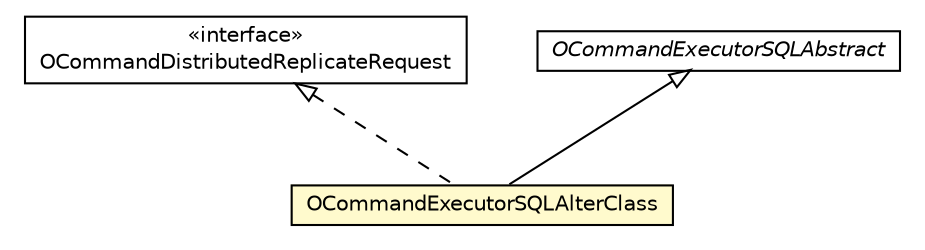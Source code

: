 #!/usr/local/bin/dot
#
# Class diagram 
# Generated by UMLGraph version R5_6-24-gf6e263 (http://www.umlgraph.org/)
#

digraph G {
	edge [fontname="Helvetica",fontsize=10,labelfontname="Helvetica",labelfontsize=10];
	node [fontname="Helvetica",fontsize=10,shape=plaintext];
	nodesep=0.25;
	ranksep=0.5;
	// com.orientechnologies.orient.core.command.OCommandDistributedReplicateRequest
	c994243 [label=<<table title="com.orientechnologies.orient.core.command.OCommandDistributedReplicateRequest" border="0" cellborder="1" cellspacing="0" cellpadding="2" port="p" href="../command/OCommandDistributedReplicateRequest.html">
		<tr><td><table border="0" cellspacing="0" cellpadding="1">
<tr><td align="center" balign="center"> &#171;interface&#187; </td></tr>
<tr><td align="center" balign="center"> OCommandDistributedReplicateRequest </td></tr>
		</table></td></tr>
		</table>>, URL="../command/OCommandDistributedReplicateRequest.html", fontname="Helvetica", fontcolor="black", fontsize=10.0];
	// com.orientechnologies.orient.core.sql.OCommandExecutorSQLAbstract
	c994337 [label=<<table title="com.orientechnologies.orient.core.sql.OCommandExecutorSQLAbstract" border="0" cellborder="1" cellspacing="0" cellpadding="2" port="p" href="./OCommandExecutorSQLAbstract.html">
		<tr><td><table border="0" cellspacing="0" cellpadding="1">
<tr><td align="center" balign="center"><font face="Helvetica-Oblique"> OCommandExecutorSQLAbstract </font></td></tr>
		</table></td></tr>
		</table>>, URL="./OCommandExecutorSQLAbstract.html", fontname="Helvetica", fontcolor="black", fontsize=10.0];
	// com.orientechnologies.orient.core.sql.OCommandExecutorSQLAlterClass
	c994345 [label=<<table title="com.orientechnologies.orient.core.sql.OCommandExecutorSQLAlterClass" border="0" cellborder="1" cellspacing="0" cellpadding="2" port="p" bgcolor="lemonChiffon" href="./OCommandExecutorSQLAlterClass.html">
		<tr><td><table border="0" cellspacing="0" cellpadding="1">
<tr><td align="center" balign="center"> OCommandExecutorSQLAlterClass </td></tr>
		</table></td></tr>
		</table>>, URL="./OCommandExecutorSQLAlterClass.html", fontname="Helvetica", fontcolor="black", fontsize=10.0];
	//com.orientechnologies.orient.core.sql.OCommandExecutorSQLAlterClass extends com.orientechnologies.orient.core.sql.OCommandExecutorSQLAbstract
	c994337:p -> c994345:p [dir=back,arrowtail=empty];
	//com.orientechnologies.orient.core.sql.OCommandExecutorSQLAlterClass implements com.orientechnologies.orient.core.command.OCommandDistributedReplicateRequest
	c994243:p -> c994345:p [dir=back,arrowtail=empty,style=dashed];
}

